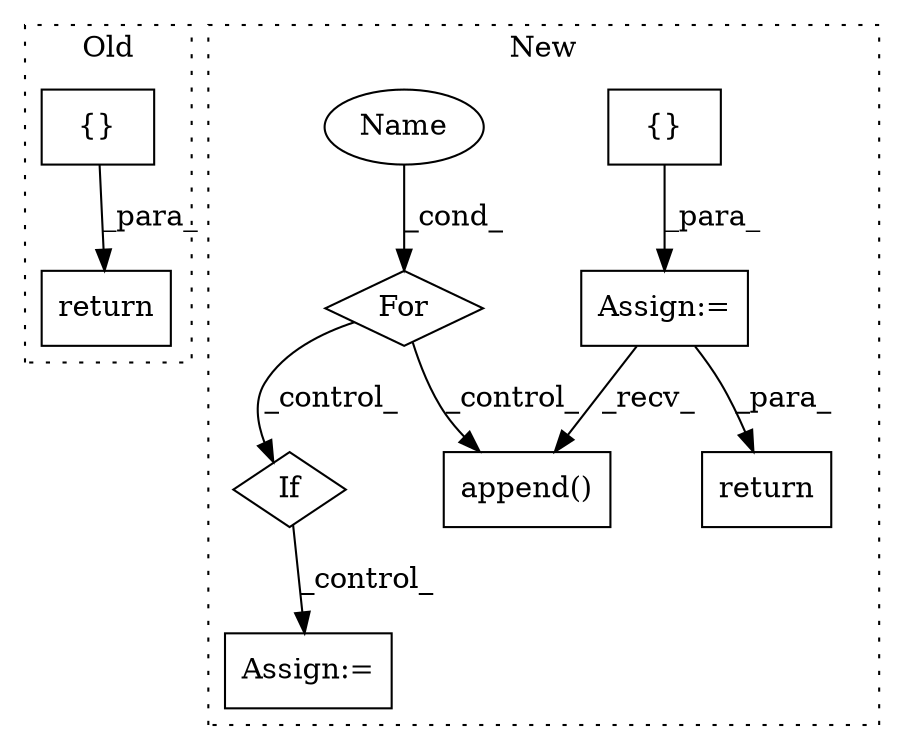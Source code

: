 digraph G {
subgraph cluster0 {
1 [label="{}" a="59" s="14972,14974" l="1,0" shape="box"];
6 [label="return" a="93" s="14965" l="7" shape="box"];
label = "Old";
style="dotted";
}
subgraph cluster1 {
2 [label="append()" a="75" s="17726,17741" l="12,1" shape="box"];
3 [label="{}" a="59" s="17048,17048" l="2,1" shape="box"];
4 [label="Assign:=" a="68" s="17045" l="3" shape="box"];
5 [label="return" a="93" s="17752" l="7" shape="box"];
7 [label="Name" a="87" s="17066" l="3" shape="ellipse"];
8 [label="Assign:=" a="68" s="17469" l="3" shape="box"];
9 [label="If" a="96" s="17289,17311" l="3,98" shape="diamond"];
10 [label="For" a="107" s="17059,17095" l="4,14" shape="diamond"];
label = "New";
style="dotted";
}
1 -> 6 [label="_para_"];
3 -> 4 [label="_para_"];
4 -> 2 [label="_recv_"];
4 -> 5 [label="_para_"];
7 -> 10 [label="_cond_"];
9 -> 8 [label="_control_"];
10 -> 9 [label="_control_"];
10 -> 2 [label="_control_"];
}